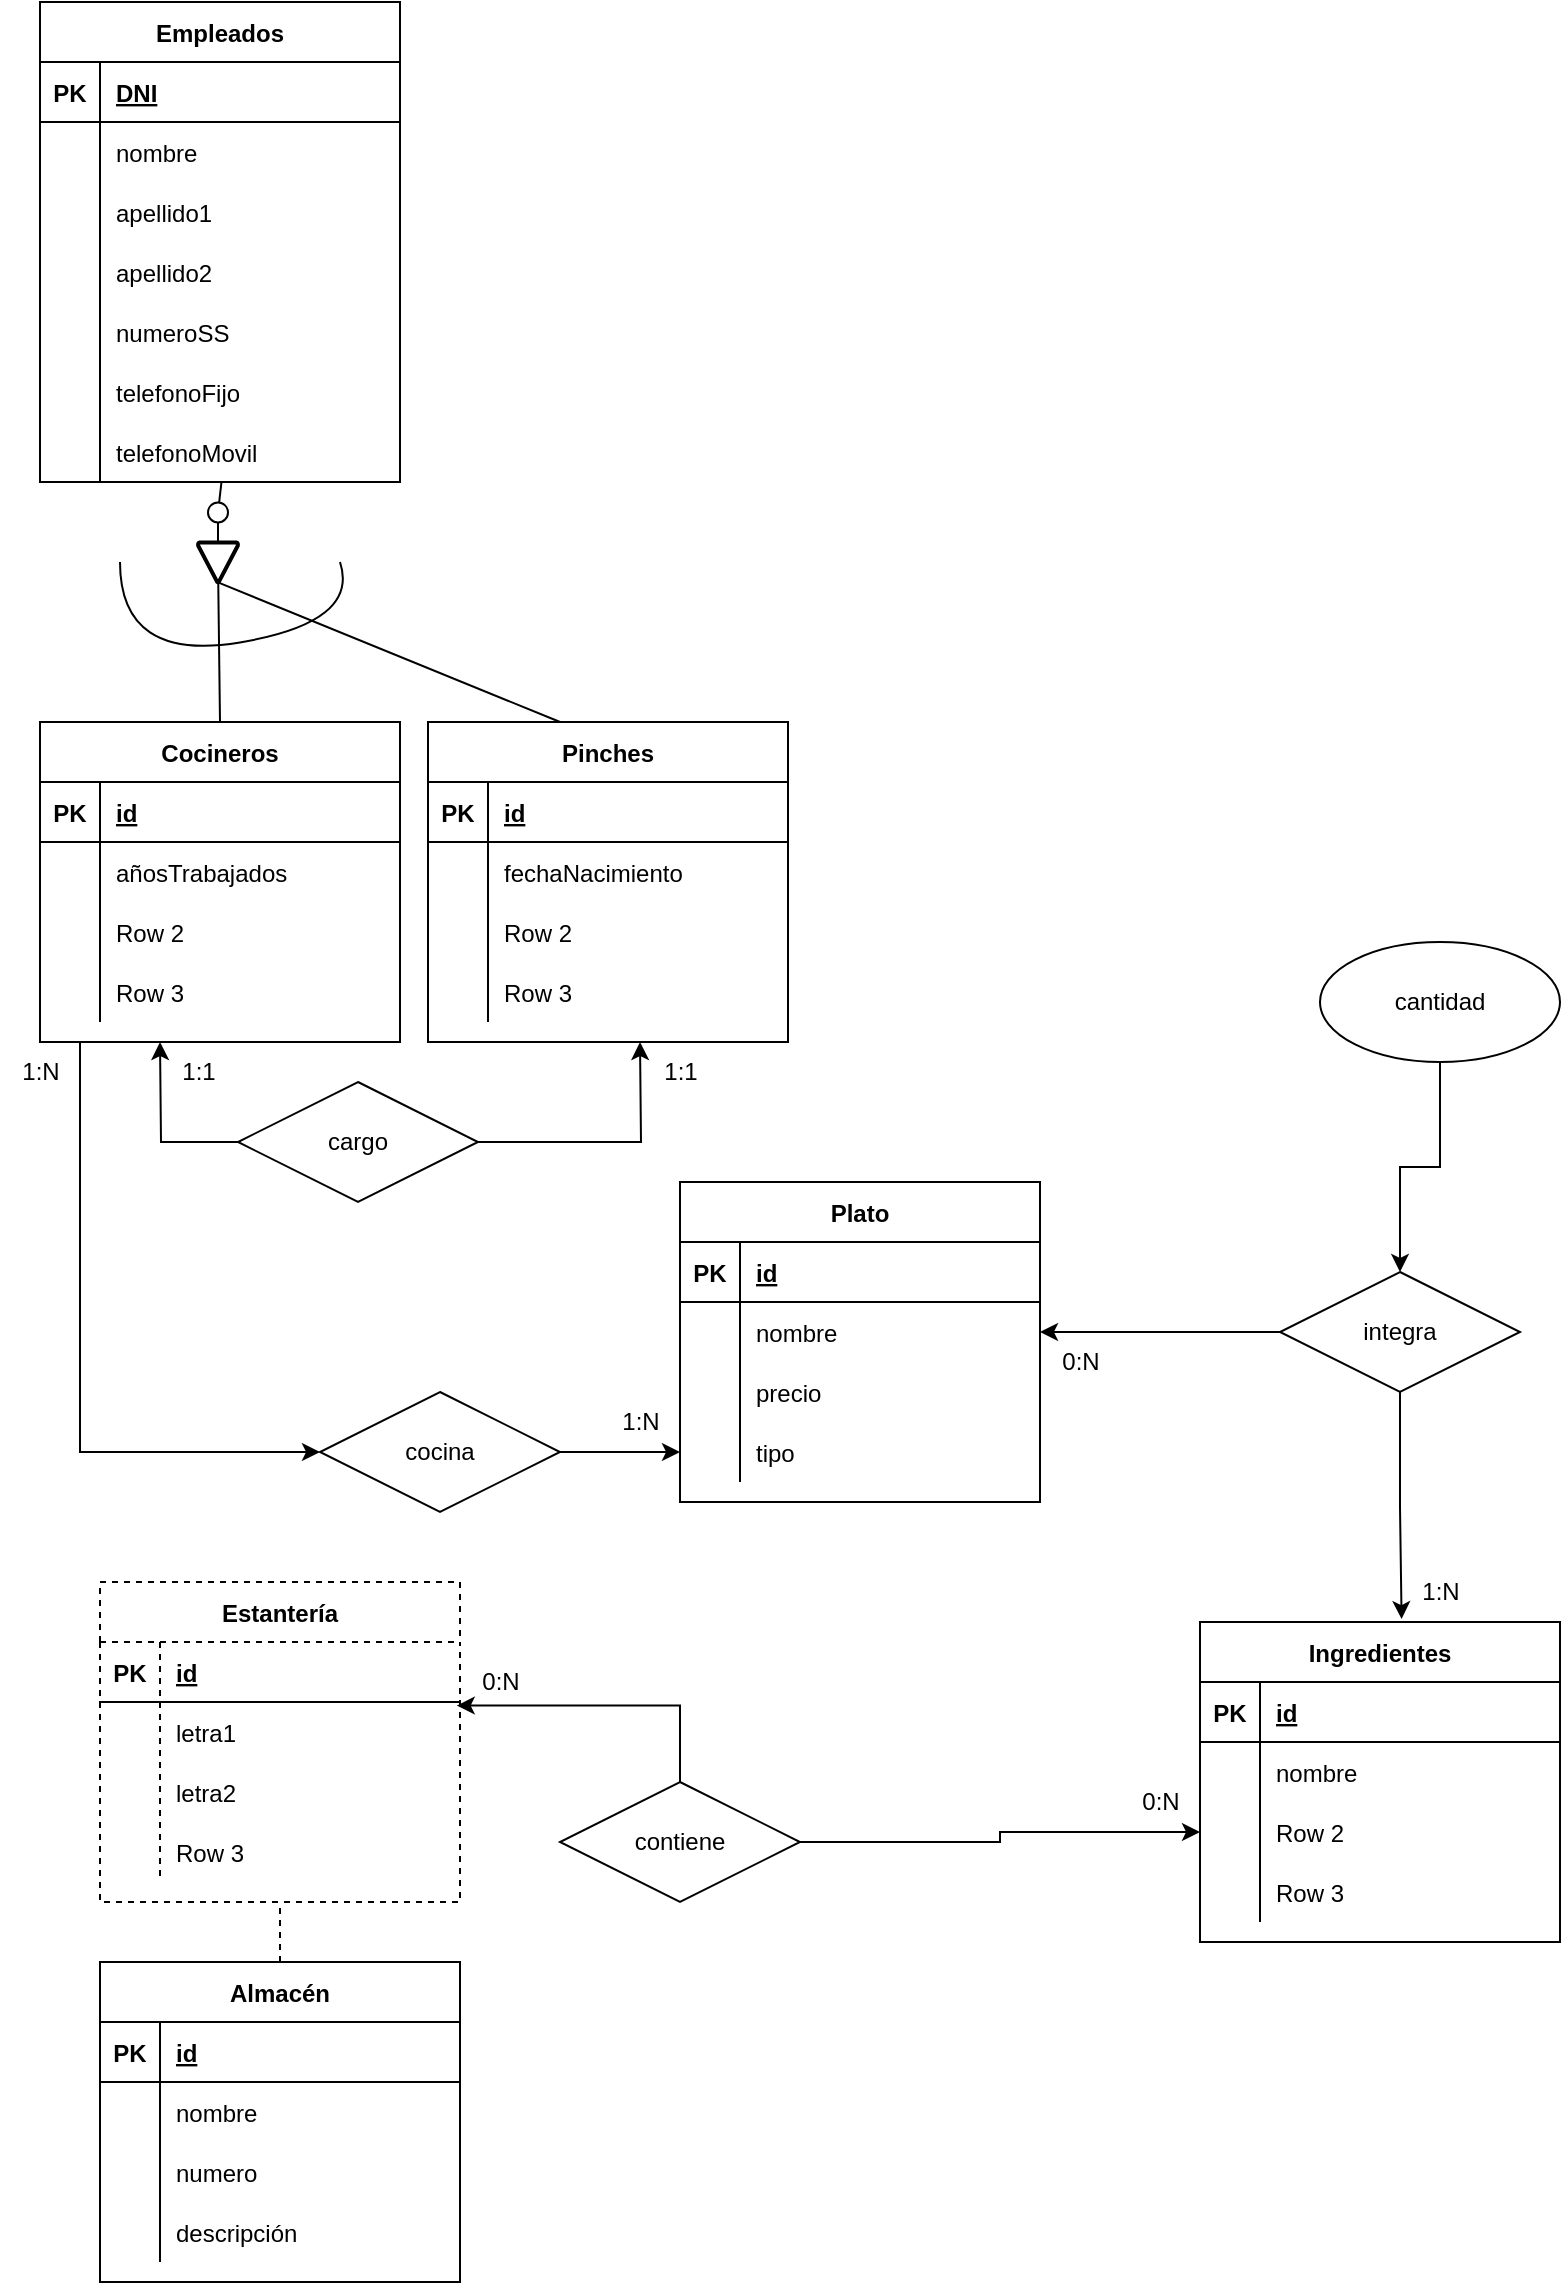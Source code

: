 <mxfile version="20.1.4" type="github">
  <diagram id="JNUq23mcWwgMkD9AV9JE" name="Page-1">
    <mxGraphModel dx="1038" dy="547" grid="1" gridSize="10" guides="1" tooltips="1" connect="1" arrows="1" fold="1" page="1" pageScale="1" pageWidth="827" pageHeight="1169" math="0" shadow="0">
      <root>
        <mxCell id="0" />
        <mxCell id="1" parent="0" />
        <mxCell id="5i1T_YVjCuNyMBabK_Mm-1" value="Empleados" style="shape=table;startSize=30;container=1;collapsible=1;childLayout=tableLayout;fixedRows=1;rowLines=0;fontStyle=1;align=center;resizeLast=1;" vertex="1" parent="1">
          <mxGeometry x="40" y="110" width="180" height="240" as="geometry" />
        </mxCell>
        <mxCell id="5i1T_YVjCuNyMBabK_Mm-2" value="" style="shape=tableRow;horizontal=0;startSize=0;swimlaneHead=0;swimlaneBody=0;fillColor=none;collapsible=0;dropTarget=0;points=[[0,0.5],[1,0.5]];portConstraint=eastwest;top=0;left=0;right=0;bottom=1;" vertex="1" parent="5i1T_YVjCuNyMBabK_Mm-1">
          <mxGeometry y="30" width="180" height="30" as="geometry" />
        </mxCell>
        <mxCell id="5i1T_YVjCuNyMBabK_Mm-3" value="PK" style="shape=partialRectangle;connectable=0;fillColor=none;top=0;left=0;bottom=0;right=0;fontStyle=1;overflow=hidden;" vertex="1" parent="5i1T_YVjCuNyMBabK_Mm-2">
          <mxGeometry width="30" height="30" as="geometry">
            <mxRectangle width="30" height="30" as="alternateBounds" />
          </mxGeometry>
        </mxCell>
        <mxCell id="5i1T_YVjCuNyMBabK_Mm-4" value="DNI" style="shape=partialRectangle;connectable=0;fillColor=none;top=0;left=0;bottom=0;right=0;align=left;spacingLeft=6;fontStyle=5;overflow=hidden;" vertex="1" parent="5i1T_YVjCuNyMBabK_Mm-2">
          <mxGeometry x="30" width="150" height="30" as="geometry">
            <mxRectangle width="150" height="30" as="alternateBounds" />
          </mxGeometry>
        </mxCell>
        <mxCell id="5i1T_YVjCuNyMBabK_Mm-5" value="" style="shape=tableRow;horizontal=0;startSize=0;swimlaneHead=0;swimlaneBody=0;fillColor=none;collapsible=0;dropTarget=0;points=[[0,0.5],[1,0.5]];portConstraint=eastwest;top=0;left=0;right=0;bottom=0;" vertex="1" parent="5i1T_YVjCuNyMBabK_Mm-1">
          <mxGeometry y="60" width="180" height="30" as="geometry" />
        </mxCell>
        <mxCell id="5i1T_YVjCuNyMBabK_Mm-6" value="" style="shape=partialRectangle;connectable=0;fillColor=none;top=0;left=0;bottom=0;right=0;editable=1;overflow=hidden;" vertex="1" parent="5i1T_YVjCuNyMBabK_Mm-5">
          <mxGeometry width="30" height="30" as="geometry">
            <mxRectangle width="30" height="30" as="alternateBounds" />
          </mxGeometry>
        </mxCell>
        <mxCell id="5i1T_YVjCuNyMBabK_Mm-7" value="nombre" style="shape=partialRectangle;connectable=0;fillColor=none;top=0;left=0;bottom=0;right=0;align=left;spacingLeft=6;overflow=hidden;" vertex="1" parent="5i1T_YVjCuNyMBabK_Mm-5">
          <mxGeometry x="30" width="150" height="30" as="geometry">
            <mxRectangle width="150" height="30" as="alternateBounds" />
          </mxGeometry>
        </mxCell>
        <mxCell id="5i1T_YVjCuNyMBabK_Mm-8" value="" style="shape=tableRow;horizontal=0;startSize=0;swimlaneHead=0;swimlaneBody=0;fillColor=none;collapsible=0;dropTarget=0;points=[[0,0.5],[1,0.5]];portConstraint=eastwest;top=0;left=0;right=0;bottom=0;" vertex="1" parent="5i1T_YVjCuNyMBabK_Mm-1">
          <mxGeometry y="90" width="180" height="30" as="geometry" />
        </mxCell>
        <mxCell id="5i1T_YVjCuNyMBabK_Mm-9" value="" style="shape=partialRectangle;connectable=0;fillColor=none;top=0;left=0;bottom=0;right=0;editable=1;overflow=hidden;" vertex="1" parent="5i1T_YVjCuNyMBabK_Mm-8">
          <mxGeometry width="30" height="30" as="geometry">
            <mxRectangle width="30" height="30" as="alternateBounds" />
          </mxGeometry>
        </mxCell>
        <mxCell id="5i1T_YVjCuNyMBabK_Mm-10" value="apellido1" style="shape=partialRectangle;connectable=0;fillColor=none;top=0;left=0;bottom=0;right=0;align=left;spacingLeft=6;overflow=hidden;" vertex="1" parent="5i1T_YVjCuNyMBabK_Mm-8">
          <mxGeometry x="30" width="150" height="30" as="geometry">
            <mxRectangle width="150" height="30" as="alternateBounds" />
          </mxGeometry>
        </mxCell>
        <mxCell id="5i1T_YVjCuNyMBabK_Mm-11" value="" style="shape=tableRow;horizontal=0;startSize=0;swimlaneHead=0;swimlaneBody=0;fillColor=none;collapsible=0;dropTarget=0;points=[[0,0.5],[1,0.5]];portConstraint=eastwest;top=0;left=0;right=0;bottom=0;" vertex="1" parent="5i1T_YVjCuNyMBabK_Mm-1">
          <mxGeometry y="120" width="180" height="30" as="geometry" />
        </mxCell>
        <mxCell id="5i1T_YVjCuNyMBabK_Mm-12" value="" style="shape=partialRectangle;connectable=0;fillColor=none;top=0;left=0;bottom=0;right=0;editable=1;overflow=hidden;" vertex="1" parent="5i1T_YVjCuNyMBabK_Mm-11">
          <mxGeometry width="30" height="30" as="geometry">
            <mxRectangle width="30" height="30" as="alternateBounds" />
          </mxGeometry>
        </mxCell>
        <mxCell id="5i1T_YVjCuNyMBabK_Mm-13" value="apellido2" style="shape=partialRectangle;connectable=0;fillColor=none;top=0;left=0;bottom=0;right=0;align=left;spacingLeft=6;overflow=hidden;" vertex="1" parent="5i1T_YVjCuNyMBabK_Mm-11">
          <mxGeometry x="30" width="150" height="30" as="geometry">
            <mxRectangle width="150" height="30" as="alternateBounds" />
          </mxGeometry>
        </mxCell>
        <mxCell id="5i1T_YVjCuNyMBabK_Mm-14" value="" style="shape=tableRow;horizontal=0;startSize=0;swimlaneHead=0;swimlaneBody=0;fillColor=none;collapsible=0;dropTarget=0;points=[[0,0.5],[1,0.5]];portConstraint=eastwest;top=0;left=0;right=0;bottom=0;" vertex="1" parent="5i1T_YVjCuNyMBabK_Mm-1">
          <mxGeometry y="150" width="180" height="30" as="geometry" />
        </mxCell>
        <mxCell id="5i1T_YVjCuNyMBabK_Mm-15" value="" style="shape=partialRectangle;connectable=0;fillColor=none;top=0;left=0;bottom=0;right=0;editable=1;overflow=hidden;" vertex="1" parent="5i1T_YVjCuNyMBabK_Mm-14">
          <mxGeometry width="30" height="30" as="geometry">
            <mxRectangle width="30" height="30" as="alternateBounds" />
          </mxGeometry>
        </mxCell>
        <mxCell id="5i1T_YVjCuNyMBabK_Mm-16" value="numeroSS" style="shape=partialRectangle;connectable=0;fillColor=none;top=0;left=0;bottom=0;right=0;align=left;spacingLeft=6;overflow=hidden;" vertex="1" parent="5i1T_YVjCuNyMBabK_Mm-14">
          <mxGeometry x="30" width="150" height="30" as="geometry">
            <mxRectangle width="150" height="30" as="alternateBounds" />
          </mxGeometry>
        </mxCell>
        <mxCell id="5i1T_YVjCuNyMBabK_Mm-17" value="" style="shape=tableRow;horizontal=0;startSize=0;swimlaneHead=0;swimlaneBody=0;fillColor=none;collapsible=0;dropTarget=0;points=[[0,0.5],[1,0.5]];portConstraint=eastwest;top=0;left=0;right=0;bottom=0;" vertex="1" parent="5i1T_YVjCuNyMBabK_Mm-1">
          <mxGeometry y="180" width="180" height="30" as="geometry" />
        </mxCell>
        <mxCell id="5i1T_YVjCuNyMBabK_Mm-18" value="" style="shape=partialRectangle;connectable=0;fillColor=none;top=0;left=0;bottom=0;right=0;editable=1;overflow=hidden;" vertex="1" parent="5i1T_YVjCuNyMBabK_Mm-17">
          <mxGeometry width="30" height="30" as="geometry">
            <mxRectangle width="30" height="30" as="alternateBounds" />
          </mxGeometry>
        </mxCell>
        <mxCell id="5i1T_YVjCuNyMBabK_Mm-19" value="telefonoFijo" style="shape=partialRectangle;connectable=0;fillColor=none;top=0;left=0;bottom=0;right=0;align=left;spacingLeft=6;overflow=hidden;" vertex="1" parent="5i1T_YVjCuNyMBabK_Mm-17">
          <mxGeometry x="30" width="150" height="30" as="geometry">
            <mxRectangle width="150" height="30" as="alternateBounds" />
          </mxGeometry>
        </mxCell>
        <mxCell id="5i1T_YVjCuNyMBabK_Mm-20" value="" style="shape=tableRow;horizontal=0;startSize=0;swimlaneHead=0;swimlaneBody=0;fillColor=none;collapsible=0;dropTarget=0;points=[[0,0.5],[1,0.5]];portConstraint=eastwest;top=0;left=0;right=0;bottom=0;" vertex="1" parent="5i1T_YVjCuNyMBabK_Mm-1">
          <mxGeometry y="210" width="180" height="30" as="geometry" />
        </mxCell>
        <mxCell id="5i1T_YVjCuNyMBabK_Mm-21" value="" style="shape=partialRectangle;connectable=0;fillColor=none;top=0;left=0;bottom=0;right=0;editable=1;overflow=hidden;" vertex="1" parent="5i1T_YVjCuNyMBabK_Mm-20">
          <mxGeometry width="30" height="30" as="geometry">
            <mxRectangle width="30" height="30" as="alternateBounds" />
          </mxGeometry>
        </mxCell>
        <mxCell id="5i1T_YVjCuNyMBabK_Mm-22" value="telefonoMovil" style="shape=partialRectangle;connectable=0;fillColor=none;top=0;left=0;bottom=0;right=0;align=left;spacingLeft=6;overflow=hidden;" vertex="1" parent="5i1T_YVjCuNyMBabK_Mm-20">
          <mxGeometry x="30" width="150" height="30" as="geometry">
            <mxRectangle width="150" height="30" as="alternateBounds" />
          </mxGeometry>
        </mxCell>
        <mxCell id="5i1T_YVjCuNyMBabK_Mm-126" style="edgeStyle=orthogonalEdgeStyle;rounded=0;orthogonalLoop=1;jettySize=auto;html=1;entryX=0;entryY=0.5;entryDx=0;entryDy=0;" edge="1" parent="1" source="5i1T_YVjCuNyMBabK_Mm-23" target="5i1T_YVjCuNyMBabK_Mm-127">
          <mxGeometry relative="1" as="geometry">
            <mxPoint x="150" y="850" as="targetPoint" />
            <Array as="points">
              <mxPoint x="60" y="835" />
            </Array>
          </mxGeometry>
        </mxCell>
        <mxCell id="5i1T_YVjCuNyMBabK_Mm-23" value="Cocineros" style="shape=table;startSize=30;container=1;collapsible=1;childLayout=tableLayout;fixedRows=1;rowLines=0;fontStyle=1;align=center;resizeLast=1;" vertex="1" parent="1">
          <mxGeometry x="40" y="470" width="180" height="160" as="geometry" />
        </mxCell>
        <mxCell id="5i1T_YVjCuNyMBabK_Mm-24" value="" style="shape=tableRow;horizontal=0;startSize=0;swimlaneHead=0;swimlaneBody=0;fillColor=none;collapsible=0;dropTarget=0;points=[[0,0.5],[1,0.5]];portConstraint=eastwest;top=0;left=0;right=0;bottom=1;" vertex="1" parent="5i1T_YVjCuNyMBabK_Mm-23">
          <mxGeometry y="30" width="180" height="30" as="geometry" />
        </mxCell>
        <mxCell id="5i1T_YVjCuNyMBabK_Mm-25" value="PK" style="shape=partialRectangle;connectable=0;fillColor=none;top=0;left=0;bottom=0;right=0;fontStyle=1;overflow=hidden;" vertex="1" parent="5i1T_YVjCuNyMBabK_Mm-24">
          <mxGeometry width="30" height="30" as="geometry">
            <mxRectangle width="30" height="30" as="alternateBounds" />
          </mxGeometry>
        </mxCell>
        <mxCell id="5i1T_YVjCuNyMBabK_Mm-26" value="id" style="shape=partialRectangle;connectable=0;fillColor=none;top=0;left=0;bottom=0;right=0;align=left;spacingLeft=6;fontStyle=5;overflow=hidden;" vertex="1" parent="5i1T_YVjCuNyMBabK_Mm-24">
          <mxGeometry x="30" width="150" height="30" as="geometry">
            <mxRectangle width="150" height="30" as="alternateBounds" />
          </mxGeometry>
        </mxCell>
        <mxCell id="5i1T_YVjCuNyMBabK_Mm-27" value="" style="shape=tableRow;horizontal=0;startSize=0;swimlaneHead=0;swimlaneBody=0;fillColor=none;collapsible=0;dropTarget=0;points=[[0,0.5],[1,0.5]];portConstraint=eastwest;top=0;left=0;right=0;bottom=0;" vertex="1" parent="5i1T_YVjCuNyMBabK_Mm-23">
          <mxGeometry y="60" width="180" height="30" as="geometry" />
        </mxCell>
        <mxCell id="5i1T_YVjCuNyMBabK_Mm-28" value="" style="shape=partialRectangle;connectable=0;fillColor=none;top=0;left=0;bottom=0;right=0;editable=1;overflow=hidden;" vertex="1" parent="5i1T_YVjCuNyMBabK_Mm-27">
          <mxGeometry width="30" height="30" as="geometry">
            <mxRectangle width="30" height="30" as="alternateBounds" />
          </mxGeometry>
        </mxCell>
        <mxCell id="5i1T_YVjCuNyMBabK_Mm-29" value="añosTrabajados" style="shape=partialRectangle;connectable=0;fillColor=none;top=0;left=0;bottom=0;right=0;align=left;spacingLeft=6;overflow=hidden;" vertex="1" parent="5i1T_YVjCuNyMBabK_Mm-27">
          <mxGeometry x="30" width="150" height="30" as="geometry">
            <mxRectangle width="150" height="30" as="alternateBounds" />
          </mxGeometry>
        </mxCell>
        <mxCell id="5i1T_YVjCuNyMBabK_Mm-30" value="" style="shape=tableRow;horizontal=0;startSize=0;swimlaneHead=0;swimlaneBody=0;fillColor=none;collapsible=0;dropTarget=0;points=[[0,0.5],[1,0.5]];portConstraint=eastwest;top=0;left=0;right=0;bottom=0;" vertex="1" parent="5i1T_YVjCuNyMBabK_Mm-23">
          <mxGeometry y="90" width="180" height="30" as="geometry" />
        </mxCell>
        <mxCell id="5i1T_YVjCuNyMBabK_Mm-31" value="" style="shape=partialRectangle;connectable=0;fillColor=none;top=0;left=0;bottom=0;right=0;editable=1;overflow=hidden;" vertex="1" parent="5i1T_YVjCuNyMBabK_Mm-30">
          <mxGeometry width="30" height="30" as="geometry">
            <mxRectangle width="30" height="30" as="alternateBounds" />
          </mxGeometry>
        </mxCell>
        <mxCell id="5i1T_YVjCuNyMBabK_Mm-32" value="Row 2" style="shape=partialRectangle;connectable=0;fillColor=none;top=0;left=0;bottom=0;right=0;align=left;spacingLeft=6;overflow=hidden;" vertex="1" parent="5i1T_YVjCuNyMBabK_Mm-30">
          <mxGeometry x="30" width="150" height="30" as="geometry">
            <mxRectangle width="150" height="30" as="alternateBounds" />
          </mxGeometry>
        </mxCell>
        <mxCell id="5i1T_YVjCuNyMBabK_Mm-33" value="" style="shape=tableRow;horizontal=0;startSize=0;swimlaneHead=0;swimlaneBody=0;fillColor=none;collapsible=0;dropTarget=0;points=[[0,0.5],[1,0.5]];portConstraint=eastwest;top=0;left=0;right=0;bottom=0;" vertex="1" parent="5i1T_YVjCuNyMBabK_Mm-23">
          <mxGeometry y="120" width="180" height="30" as="geometry" />
        </mxCell>
        <mxCell id="5i1T_YVjCuNyMBabK_Mm-34" value="" style="shape=partialRectangle;connectable=0;fillColor=none;top=0;left=0;bottom=0;right=0;editable=1;overflow=hidden;" vertex="1" parent="5i1T_YVjCuNyMBabK_Mm-33">
          <mxGeometry width="30" height="30" as="geometry">
            <mxRectangle width="30" height="30" as="alternateBounds" />
          </mxGeometry>
        </mxCell>
        <mxCell id="5i1T_YVjCuNyMBabK_Mm-35" value="Row 3" style="shape=partialRectangle;connectable=0;fillColor=none;top=0;left=0;bottom=0;right=0;align=left;spacingLeft=6;overflow=hidden;" vertex="1" parent="5i1T_YVjCuNyMBabK_Mm-33">
          <mxGeometry x="30" width="150" height="30" as="geometry">
            <mxRectangle width="150" height="30" as="alternateBounds" />
          </mxGeometry>
        </mxCell>
        <mxCell id="5i1T_YVjCuNyMBabK_Mm-36" value="Pinches" style="shape=table;startSize=30;container=1;collapsible=1;childLayout=tableLayout;fixedRows=1;rowLines=0;fontStyle=1;align=center;resizeLast=1;" vertex="1" parent="1">
          <mxGeometry x="234" y="470" width="180" height="160" as="geometry" />
        </mxCell>
        <mxCell id="5i1T_YVjCuNyMBabK_Mm-37" value="" style="shape=tableRow;horizontal=0;startSize=0;swimlaneHead=0;swimlaneBody=0;fillColor=none;collapsible=0;dropTarget=0;points=[[0,0.5],[1,0.5]];portConstraint=eastwest;top=0;left=0;right=0;bottom=1;" vertex="1" parent="5i1T_YVjCuNyMBabK_Mm-36">
          <mxGeometry y="30" width="180" height="30" as="geometry" />
        </mxCell>
        <mxCell id="5i1T_YVjCuNyMBabK_Mm-38" value="PK" style="shape=partialRectangle;connectable=0;fillColor=none;top=0;left=0;bottom=0;right=0;fontStyle=1;overflow=hidden;" vertex="1" parent="5i1T_YVjCuNyMBabK_Mm-37">
          <mxGeometry width="30" height="30" as="geometry">
            <mxRectangle width="30" height="30" as="alternateBounds" />
          </mxGeometry>
        </mxCell>
        <mxCell id="5i1T_YVjCuNyMBabK_Mm-39" value="id" style="shape=partialRectangle;connectable=0;fillColor=none;top=0;left=0;bottom=0;right=0;align=left;spacingLeft=6;fontStyle=5;overflow=hidden;" vertex="1" parent="5i1T_YVjCuNyMBabK_Mm-37">
          <mxGeometry x="30" width="150" height="30" as="geometry">
            <mxRectangle width="150" height="30" as="alternateBounds" />
          </mxGeometry>
        </mxCell>
        <mxCell id="5i1T_YVjCuNyMBabK_Mm-40" value="" style="shape=tableRow;horizontal=0;startSize=0;swimlaneHead=0;swimlaneBody=0;fillColor=none;collapsible=0;dropTarget=0;points=[[0,0.5],[1,0.5]];portConstraint=eastwest;top=0;left=0;right=0;bottom=0;" vertex="1" parent="5i1T_YVjCuNyMBabK_Mm-36">
          <mxGeometry y="60" width="180" height="30" as="geometry" />
        </mxCell>
        <mxCell id="5i1T_YVjCuNyMBabK_Mm-41" value="" style="shape=partialRectangle;connectable=0;fillColor=none;top=0;left=0;bottom=0;right=0;editable=1;overflow=hidden;" vertex="1" parent="5i1T_YVjCuNyMBabK_Mm-40">
          <mxGeometry width="30" height="30" as="geometry">
            <mxRectangle width="30" height="30" as="alternateBounds" />
          </mxGeometry>
        </mxCell>
        <mxCell id="5i1T_YVjCuNyMBabK_Mm-42" value="fechaNacimiento" style="shape=partialRectangle;connectable=0;fillColor=none;top=0;left=0;bottom=0;right=0;align=left;spacingLeft=6;overflow=hidden;" vertex="1" parent="5i1T_YVjCuNyMBabK_Mm-40">
          <mxGeometry x="30" width="150" height="30" as="geometry">
            <mxRectangle width="150" height="30" as="alternateBounds" />
          </mxGeometry>
        </mxCell>
        <mxCell id="5i1T_YVjCuNyMBabK_Mm-43" value="" style="shape=tableRow;horizontal=0;startSize=0;swimlaneHead=0;swimlaneBody=0;fillColor=none;collapsible=0;dropTarget=0;points=[[0,0.5],[1,0.5]];portConstraint=eastwest;top=0;left=0;right=0;bottom=0;" vertex="1" parent="5i1T_YVjCuNyMBabK_Mm-36">
          <mxGeometry y="90" width="180" height="30" as="geometry" />
        </mxCell>
        <mxCell id="5i1T_YVjCuNyMBabK_Mm-44" value="" style="shape=partialRectangle;connectable=0;fillColor=none;top=0;left=0;bottom=0;right=0;editable=1;overflow=hidden;" vertex="1" parent="5i1T_YVjCuNyMBabK_Mm-43">
          <mxGeometry width="30" height="30" as="geometry">
            <mxRectangle width="30" height="30" as="alternateBounds" />
          </mxGeometry>
        </mxCell>
        <mxCell id="5i1T_YVjCuNyMBabK_Mm-45" value="Row 2" style="shape=partialRectangle;connectable=0;fillColor=none;top=0;left=0;bottom=0;right=0;align=left;spacingLeft=6;overflow=hidden;" vertex="1" parent="5i1T_YVjCuNyMBabK_Mm-43">
          <mxGeometry x="30" width="150" height="30" as="geometry">
            <mxRectangle width="150" height="30" as="alternateBounds" />
          </mxGeometry>
        </mxCell>
        <mxCell id="5i1T_YVjCuNyMBabK_Mm-46" value="" style="shape=tableRow;horizontal=0;startSize=0;swimlaneHead=0;swimlaneBody=0;fillColor=none;collapsible=0;dropTarget=0;points=[[0,0.5],[1,0.5]];portConstraint=eastwest;top=0;left=0;right=0;bottom=0;" vertex="1" parent="5i1T_YVjCuNyMBabK_Mm-36">
          <mxGeometry y="120" width="180" height="30" as="geometry" />
        </mxCell>
        <mxCell id="5i1T_YVjCuNyMBabK_Mm-47" value="" style="shape=partialRectangle;connectable=0;fillColor=none;top=0;left=0;bottom=0;right=0;editable=1;overflow=hidden;" vertex="1" parent="5i1T_YVjCuNyMBabK_Mm-46">
          <mxGeometry width="30" height="30" as="geometry">
            <mxRectangle width="30" height="30" as="alternateBounds" />
          </mxGeometry>
        </mxCell>
        <mxCell id="5i1T_YVjCuNyMBabK_Mm-48" value="Row 3" style="shape=partialRectangle;connectable=0;fillColor=none;top=0;left=0;bottom=0;right=0;align=left;spacingLeft=6;overflow=hidden;" vertex="1" parent="5i1T_YVjCuNyMBabK_Mm-46">
          <mxGeometry x="30" width="150" height="30" as="geometry">
            <mxRectangle width="150" height="30" as="alternateBounds" />
          </mxGeometry>
        </mxCell>
        <mxCell id="5i1T_YVjCuNyMBabK_Mm-49" value="" style="endArrow=none;html=1;rounded=0;entryX=0.367;entryY=0;entryDx=0;entryDy=0;entryPerimeter=0;exitX=0.5;exitY=1;exitDx=0;exitDy=0;exitPerimeter=0;" edge="1" parent="1" source="5i1T_YVjCuNyMBabK_Mm-56" target="5i1T_YVjCuNyMBabK_Mm-36">
          <mxGeometry relative="1" as="geometry">
            <mxPoint x="130" y="380.21" as="sourcePoint" />
            <mxPoint x="285" y="460.21" as="targetPoint" />
          </mxGeometry>
        </mxCell>
        <mxCell id="5i1T_YVjCuNyMBabK_Mm-50" value="" style="endArrow=none;html=1;rounded=0;startArrow=none;" edge="1" parent="1" source="5i1T_YVjCuNyMBabK_Mm-56">
          <mxGeometry relative="1" as="geometry">
            <mxPoint x="50" y="350.21" as="sourcePoint" />
            <mxPoint x="130" y="380.21" as="targetPoint" />
          </mxGeometry>
        </mxCell>
        <mxCell id="5i1T_YVjCuNyMBabK_Mm-51" value="" style="endArrow=none;html=1;rounded=0;startArrow=none;entryX=0.5;entryY=0;entryDx=0;entryDy=0;" edge="1" parent="1" source="5i1T_YVjCuNyMBabK_Mm-56" target="5i1T_YVjCuNyMBabK_Mm-23">
          <mxGeometry relative="1" as="geometry">
            <mxPoint x="130" y="380.21" as="sourcePoint" />
            <mxPoint x="129.609" y="460.21" as="targetPoint" />
          </mxGeometry>
        </mxCell>
        <mxCell id="5i1T_YVjCuNyMBabK_Mm-52" value="" style="verticalLabelPosition=bottom;verticalAlign=top;html=1;shape=mxgraph.flowchart.on-page_reference;" vertex="1" parent="1">
          <mxGeometry x="124" y="360.21" width="10" height="10" as="geometry" />
        </mxCell>
        <mxCell id="5i1T_YVjCuNyMBabK_Mm-53" value="" style="endArrow=none;html=1;rounded=0;exitX=0.504;exitY=1.007;exitDx=0;exitDy=0;exitPerimeter=0;" edge="1" parent="1" target="5i1T_YVjCuNyMBabK_Mm-52" source="5i1T_YVjCuNyMBabK_Mm-20">
          <mxGeometry relative="1" as="geometry">
            <mxPoint x="132.006" y="350.0" as="sourcePoint" />
            <mxPoint x="130" y="380.21" as="targetPoint" />
          </mxGeometry>
        </mxCell>
        <mxCell id="5i1T_YVjCuNyMBabK_Mm-54" value="" style="endArrow=none;html=1;rounded=0;startArrow=none;" edge="1" parent="1" source="5i1T_YVjCuNyMBabK_Mm-52" target="5i1T_YVjCuNyMBabK_Mm-56">
          <mxGeometry relative="1" as="geometry">
            <mxPoint x="129.2" y="360.21" as="sourcePoint" />
            <mxPoint x="130" y="380.21" as="targetPoint" />
          </mxGeometry>
        </mxCell>
        <mxCell id="5i1T_YVjCuNyMBabK_Mm-55" value="" style="curved=1;endArrow=none;html=1;rounded=0;endFill=0;" edge="1" parent="1">
          <mxGeometry width="50" height="50" relative="1" as="geometry">
            <mxPoint x="80" y="390" as="sourcePoint" />
            <mxPoint x="190" y="390" as="targetPoint" />
            <Array as="points">
              <mxPoint x="80" y="440.21" />
              <mxPoint x="200" y="420.21" />
            </Array>
          </mxGeometry>
        </mxCell>
        <mxCell id="5i1T_YVjCuNyMBabK_Mm-56" value="" style="strokeWidth=2;html=1;shape=mxgraph.flowchart.merge_or_storage;whiteSpace=wrap;" vertex="1" parent="1">
          <mxGeometry x="119" y="380.21" width="20" height="20" as="geometry" />
        </mxCell>
        <mxCell id="5i1T_YVjCuNyMBabK_Mm-57" value="" style="endArrow=none;html=1;rounded=0;" edge="1" parent="1" target="5i1T_YVjCuNyMBabK_Mm-56">
          <mxGeometry relative="1" as="geometry">
            <mxPoint x="130" y="380.21" as="sourcePoint" />
            <mxPoint x="130" y="460.21" as="targetPoint" />
          </mxGeometry>
        </mxCell>
        <mxCell id="5i1T_YVjCuNyMBabK_Mm-58" value="Plato" style="shape=table;startSize=30;container=1;collapsible=1;childLayout=tableLayout;fixedRows=1;rowLines=0;fontStyle=1;align=center;resizeLast=1;" vertex="1" parent="1">
          <mxGeometry x="360" y="700" width="180" height="160" as="geometry" />
        </mxCell>
        <mxCell id="5i1T_YVjCuNyMBabK_Mm-59" value="" style="shape=tableRow;horizontal=0;startSize=0;swimlaneHead=0;swimlaneBody=0;fillColor=none;collapsible=0;dropTarget=0;points=[[0,0.5],[1,0.5]];portConstraint=eastwest;top=0;left=0;right=0;bottom=1;" vertex="1" parent="5i1T_YVjCuNyMBabK_Mm-58">
          <mxGeometry y="30" width="180" height="30" as="geometry" />
        </mxCell>
        <mxCell id="5i1T_YVjCuNyMBabK_Mm-60" value="PK" style="shape=partialRectangle;connectable=0;fillColor=none;top=0;left=0;bottom=0;right=0;fontStyle=1;overflow=hidden;" vertex="1" parent="5i1T_YVjCuNyMBabK_Mm-59">
          <mxGeometry width="30" height="30" as="geometry">
            <mxRectangle width="30" height="30" as="alternateBounds" />
          </mxGeometry>
        </mxCell>
        <mxCell id="5i1T_YVjCuNyMBabK_Mm-61" value="id" style="shape=partialRectangle;connectable=0;fillColor=none;top=0;left=0;bottom=0;right=0;align=left;spacingLeft=6;fontStyle=5;overflow=hidden;" vertex="1" parent="5i1T_YVjCuNyMBabK_Mm-59">
          <mxGeometry x="30" width="150" height="30" as="geometry">
            <mxRectangle width="150" height="30" as="alternateBounds" />
          </mxGeometry>
        </mxCell>
        <mxCell id="5i1T_YVjCuNyMBabK_Mm-62" value="" style="shape=tableRow;horizontal=0;startSize=0;swimlaneHead=0;swimlaneBody=0;fillColor=none;collapsible=0;dropTarget=0;points=[[0,0.5],[1,0.5]];portConstraint=eastwest;top=0;left=0;right=0;bottom=0;" vertex="1" parent="5i1T_YVjCuNyMBabK_Mm-58">
          <mxGeometry y="60" width="180" height="30" as="geometry" />
        </mxCell>
        <mxCell id="5i1T_YVjCuNyMBabK_Mm-63" value="" style="shape=partialRectangle;connectable=0;fillColor=none;top=0;left=0;bottom=0;right=0;editable=1;overflow=hidden;" vertex="1" parent="5i1T_YVjCuNyMBabK_Mm-62">
          <mxGeometry width="30" height="30" as="geometry">
            <mxRectangle width="30" height="30" as="alternateBounds" />
          </mxGeometry>
        </mxCell>
        <mxCell id="5i1T_YVjCuNyMBabK_Mm-64" value="nombre" style="shape=partialRectangle;connectable=0;fillColor=none;top=0;left=0;bottom=0;right=0;align=left;spacingLeft=6;overflow=hidden;" vertex="1" parent="5i1T_YVjCuNyMBabK_Mm-62">
          <mxGeometry x="30" width="150" height="30" as="geometry">
            <mxRectangle width="150" height="30" as="alternateBounds" />
          </mxGeometry>
        </mxCell>
        <mxCell id="5i1T_YVjCuNyMBabK_Mm-65" value="" style="shape=tableRow;horizontal=0;startSize=0;swimlaneHead=0;swimlaneBody=0;fillColor=none;collapsible=0;dropTarget=0;points=[[0,0.5],[1,0.5]];portConstraint=eastwest;top=0;left=0;right=0;bottom=0;" vertex="1" parent="5i1T_YVjCuNyMBabK_Mm-58">
          <mxGeometry y="90" width="180" height="30" as="geometry" />
        </mxCell>
        <mxCell id="5i1T_YVjCuNyMBabK_Mm-66" value="" style="shape=partialRectangle;connectable=0;fillColor=none;top=0;left=0;bottom=0;right=0;editable=1;overflow=hidden;" vertex="1" parent="5i1T_YVjCuNyMBabK_Mm-65">
          <mxGeometry width="30" height="30" as="geometry">
            <mxRectangle width="30" height="30" as="alternateBounds" />
          </mxGeometry>
        </mxCell>
        <mxCell id="5i1T_YVjCuNyMBabK_Mm-67" value="precio" style="shape=partialRectangle;connectable=0;fillColor=none;top=0;left=0;bottom=0;right=0;align=left;spacingLeft=6;overflow=hidden;" vertex="1" parent="5i1T_YVjCuNyMBabK_Mm-65">
          <mxGeometry x="30" width="150" height="30" as="geometry">
            <mxRectangle width="150" height="30" as="alternateBounds" />
          </mxGeometry>
        </mxCell>
        <mxCell id="5i1T_YVjCuNyMBabK_Mm-68" value="" style="shape=tableRow;horizontal=0;startSize=0;swimlaneHead=0;swimlaneBody=0;fillColor=none;collapsible=0;dropTarget=0;points=[[0,0.5],[1,0.5]];portConstraint=eastwest;top=0;left=0;right=0;bottom=0;" vertex="1" parent="5i1T_YVjCuNyMBabK_Mm-58">
          <mxGeometry y="120" width="180" height="30" as="geometry" />
        </mxCell>
        <mxCell id="5i1T_YVjCuNyMBabK_Mm-69" value="" style="shape=partialRectangle;connectable=0;fillColor=none;top=0;left=0;bottom=0;right=0;editable=1;overflow=hidden;" vertex="1" parent="5i1T_YVjCuNyMBabK_Mm-68">
          <mxGeometry width="30" height="30" as="geometry">
            <mxRectangle width="30" height="30" as="alternateBounds" />
          </mxGeometry>
        </mxCell>
        <mxCell id="5i1T_YVjCuNyMBabK_Mm-70" value="tipo" style="shape=partialRectangle;connectable=0;fillColor=none;top=0;left=0;bottom=0;right=0;align=left;spacingLeft=6;overflow=hidden;" vertex="1" parent="5i1T_YVjCuNyMBabK_Mm-68">
          <mxGeometry x="30" width="150" height="30" as="geometry">
            <mxRectangle width="150" height="30" as="alternateBounds" />
          </mxGeometry>
        </mxCell>
        <mxCell id="5i1T_YVjCuNyMBabK_Mm-74" value="Ingredientes" style="shape=table;startSize=30;container=1;collapsible=1;childLayout=tableLayout;fixedRows=1;rowLines=0;fontStyle=1;align=center;resizeLast=1;" vertex="1" parent="1">
          <mxGeometry x="620" y="920" width="180" height="160" as="geometry" />
        </mxCell>
        <mxCell id="5i1T_YVjCuNyMBabK_Mm-75" value="" style="shape=tableRow;horizontal=0;startSize=0;swimlaneHead=0;swimlaneBody=0;fillColor=none;collapsible=0;dropTarget=0;points=[[0,0.5],[1,0.5]];portConstraint=eastwest;top=0;left=0;right=0;bottom=1;" vertex="1" parent="5i1T_YVjCuNyMBabK_Mm-74">
          <mxGeometry y="30" width="180" height="30" as="geometry" />
        </mxCell>
        <mxCell id="5i1T_YVjCuNyMBabK_Mm-76" value="PK" style="shape=partialRectangle;connectable=0;fillColor=none;top=0;left=0;bottom=0;right=0;fontStyle=1;overflow=hidden;" vertex="1" parent="5i1T_YVjCuNyMBabK_Mm-75">
          <mxGeometry width="30" height="30" as="geometry">
            <mxRectangle width="30" height="30" as="alternateBounds" />
          </mxGeometry>
        </mxCell>
        <mxCell id="5i1T_YVjCuNyMBabK_Mm-77" value="id" style="shape=partialRectangle;connectable=0;fillColor=none;top=0;left=0;bottom=0;right=0;align=left;spacingLeft=6;fontStyle=5;overflow=hidden;" vertex="1" parent="5i1T_YVjCuNyMBabK_Mm-75">
          <mxGeometry x="30" width="150" height="30" as="geometry">
            <mxRectangle width="150" height="30" as="alternateBounds" />
          </mxGeometry>
        </mxCell>
        <mxCell id="5i1T_YVjCuNyMBabK_Mm-78" value="" style="shape=tableRow;horizontal=0;startSize=0;swimlaneHead=0;swimlaneBody=0;fillColor=none;collapsible=0;dropTarget=0;points=[[0,0.5],[1,0.5]];portConstraint=eastwest;top=0;left=0;right=0;bottom=0;" vertex="1" parent="5i1T_YVjCuNyMBabK_Mm-74">
          <mxGeometry y="60" width="180" height="30" as="geometry" />
        </mxCell>
        <mxCell id="5i1T_YVjCuNyMBabK_Mm-79" value="" style="shape=partialRectangle;connectable=0;fillColor=none;top=0;left=0;bottom=0;right=0;editable=1;overflow=hidden;" vertex="1" parent="5i1T_YVjCuNyMBabK_Mm-78">
          <mxGeometry width="30" height="30" as="geometry">
            <mxRectangle width="30" height="30" as="alternateBounds" />
          </mxGeometry>
        </mxCell>
        <mxCell id="5i1T_YVjCuNyMBabK_Mm-80" value="nombre" style="shape=partialRectangle;connectable=0;fillColor=none;top=0;left=0;bottom=0;right=0;align=left;spacingLeft=6;overflow=hidden;" vertex="1" parent="5i1T_YVjCuNyMBabK_Mm-78">
          <mxGeometry x="30" width="150" height="30" as="geometry">
            <mxRectangle width="150" height="30" as="alternateBounds" />
          </mxGeometry>
        </mxCell>
        <mxCell id="5i1T_YVjCuNyMBabK_Mm-81" value="" style="shape=tableRow;horizontal=0;startSize=0;swimlaneHead=0;swimlaneBody=0;fillColor=none;collapsible=0;dropTarget=0;points=[[0,0.5],[1,0.5]];portConstraint=eastwest;top=0;left=0;right=0;bottom=0;" vertex="1" parent="5i1T_YVjCuNyMBabK_Mm-74">
          <mxGeometry y="90" width="180" height="30" as="geometry" />
        </mxCell>
        <mxCell id="5i1T_YVjCuNyMBabK_Mm-82" value="" style="shape=partialRectangle;connectable=0;fillColor=none;top=0;left=0;bottom=0;right=0;editable=1;overflow=hidden;" vertex="1" parent="5i1T_YVjCuNyMBabK_Mm-81">
          <mxGeometry width="30" height="30" as="geometry">
            <mxRectangle width="30" height="30" as="alternateBounds" />
          </mxGeometry>
        </mxCell>
        <mxCell id="5i1T_YVjCuNyMBabK_Mm-83" value="Row 2" style="shape=partialRectangle;connectable=0;fillColor=none;top=0;left=0;bottom=0;right=0;align=left;spacingLeft=6;overflow=hidden;" vertex="1" parent="5i1T_YVjCuNyMBabK_Mm-81">
          <mxGeometry x="30" width="150" height="30" as="geometry">
            <mxRectangle width="150" height="30" as="alternateBounds" />
          </mxGeometry>
        </mxCell>
        <mxCell id="5i1T_YVjCuNyMBabK_Mm-84" value="" style="shape=tableRow;horizontal=0;startSize=0;swimlaneHead=0;swimlaneBody=0;fillColor=none;collapsible=0;dropTarget=0;points=[[0,0.5],[1,0.5]];portConstraint=eastwest;top=0;left=0;right=0;bottom=0;" vertex="1" parent="5i1T_YVjCuNyMBabK_Mm-74">
          <mxGeometry y="120" width="180" height="30" as="geometry" />
        </mxCell>
        <mxCell id="5i1T_YVjCuNyMBabK_Mm-85" value="" style="shape=partialRectangle;connectable=0;fillColor=none;top=0;left=0;bottom=0;right=0;editable=1;overflow=hidden;" vertex="1" parent="5i1T_YVjCuNyMBabK_Mm-84">
          <mxGeometry width="30" height="30" as="geometry">
            <mxRectangle width="30" height="30" as="alternateBounds" />
          </mxGeometry>
        </mxCell>
        <mxCell id="5i1T_YVjCuNyMBabK_Mm-86" value="Row 3" style="shape=partialRectangle;connectable=0;fillColor=none;top=0;left=0;bottom=0;right=0;align=left;spacingLeft=6;overflow=hidden;" vertex="1" parent="5i1T_YVjCuNyMBabK_Mm-84">
          <mxGeometry x="30" width="150" height="30" as="geometry">
            <mxRectangle width="150" height="30" as="alternateBounds" />
          </mxGeometry>
        </mxCell>
        <mxCell id="5i1T_YVjCuNyMBabK_Mm-88" style="edgeStyle=orthogonalEdgeStyle;rounded=0;orthogonalLoop=1;jettySize=auto;html=1;entryX=0.56;entryY=-0.009;entryDx=0;entryDy=0;entryPerimeter=0;" edge="1" parent="1" source="5i1T_YVjCuNyMBabK_Mm-87" target="5i1T_YVjCuNyMBabK_Mm-74">
          <mxGeometry relative="1" as="geometry">
            <mxPoint x="720" y="910" as="targetPoint" />
          </mxGeometry>
        </mxCell>
        <mxCell id="5i1T_YVjCuNyMBabK_Mm-89" style="edgeStyle=orthogonalEdgeStyle;rounded=0;orthogonalLoop=1;jettySize=auto;html=1;entryX=1;entryY=0.5;entryDx=0;entryDy=0;" edge="1" parent="1" source="5i1T_YVjCuNyMBabK_Mm-87" target="5i1T_YVjCuNyMBabK_Mm-62">
          <mxGeometry relative="1" as="geometry" />
        </mxCell>
        <mxCell id="5i1T_YVjCuNyMBabK_Mm-87" value="integra" style="shape=rhombus;perimeter=rhombusPerimeter;whiteSpace=wrap;html=1;align=center;" vertex="1" parent="1">
          <mxGeometry x="660" y="745" width="120" height="60" as="geometry" />
        </mxCell>
        <mxCell id="5i1T_YVjCuNyMBabK_Mm-134" style="edgeStyle=orthogonalEdgeStyle;rounded=0;orthogonalLoop=1;jettySize=auto;html=1;" edge="1" parent="1" source="5i1T_YVjCuNyMBabK_Mm-90" target="5i1T_YVjCuNyMBabK_Mm-87">
          <mxGeometry relative="1" as="geometry" />
        </mxCell>
        <mxCell id="5i1T_YVjCuNyMBabK_Mm-90" value="cantidad" style="ellipse;whiteSpace=wrap;html=1;" vertex="1" parent="1">
          <mxGeometry x="680" y="580" width="120" height="60" as="geometry" />
        </mxCell>
        <mxCell id="5i1T_YVjCuNyMBabK_Mm-92" value="Almacén" style="shape=table;startSize=30;container=1;collapsible=1;childLayout=tableLayout;fixedRows=1;rowLines=0;fontStyle=1;align=center;resizeLast=1;" vertex="1" parent="1">
          <mxGeometry x="70" y="1090" width="180" height="160" as="geometry" />
        </mxCell>
        <mxCell id="5i1T_YVjCuNyMBabK_Mm-93" value="" style="shape=tableRow;horizontal=0;startSize=0;swimlaneHead=0;swimlaneBody=0;fillColor=none;collapsible=0;dropTarget=0;points=[[0,0.5],[1,0.5]];portConstraint=eastwest;top=0;left=0;right=0;bottom=1;" vertex="1" parent="5i1T_YVjCuNyMBabK_Mm-92">
          <mxGeometry y="30" width="180" height="30" as="geometry" />
        </mxCell>
        <mxCell id="5i1T_YVjCuNyMBabK_Mm-94" value="PK" style="shape=partialRectangle;connectable=0;fillColor=none;top=0;left=0;bottom=0;right=0;fontStyle=1;overflow=hidden;" vertex="1" parent="5i1T_YVjCuNyMBabK_Mm-93">
          <mxGeometry width="30" height="30" as="geometry">
            <mxRectangle width="30" height="30" as="alternateBounds" />
          </mxGeometry>
        </mxCell>
        <mxCell id="5i1T_YVjCuNyMBabK_Mm-95" value="id" style="shape=partialRectangle;connectable=0;fillColor=none;top=0;left=0;bottom=0;right=0;align=left;spacingLeft=6;fontStyle=5;overflow=hidden;" vertex="1" parent="5i1T_YVjCuNyMBabK_Mm-93">
          <mxGeometry x="30" width="150" height="30" as="geometry">
            <mxRectangle width="150" height="30" as="alternateBounds" />
          </mxGeometry>
        </mxCell>
        <mxCell id="5i1T_YVjCuNyMBabK_Mm-96" value="" style="shape=tableRow;horizontal=0;startSize=0;swimlaneHead=0;swimlaneBody=0;fillColor=none;collapsible=0;dropTarget=0;points=[[0,0.5],[1,0.5]];portConstraint=eastwest;top=0;left=0;right=0;bottom=0;" vertex="1" parent="5i1T_YVjCuNyMBabK_Mm-92">
          <mxGeometry y="60" width="180" height="30" as="geometry" />
        </mxCell>
        <mxCell id="5i1T_YVjCuNyMBabK_Mm-97" value="" style="shape=partialRectangle;connectable=0;fillColor=none;top=0;left=0;bottom=0;right=0;editable=1;overflow=hidden;" vertex="1" parent="5i1T_YVjCuNyMBabK_Mm-96">
          <mxGeometry width="30" height="30" as="geometry">
            <mxRectangle width="30" height="30" as="alternateBounds" />
          </mxGeometry>
        </mxCell>
        <mxCell id="5i1T_YVjCuNyMBabK_Mm-98" value="nombre" style="shape=partialRectangle;connectable=0;fillColor=none;top=0;left=0;bottom=0;right=0;align=left;spacingLeft=6;overflow=hidden;" vertex="1" parent="5i1T_YVjCuNyMBabK_Mm-96">
          <mxGeometry x="30" width="150" height="30" as="geometry">
            <mxRectangle width="150" height="30" as="alternateBounds" />
          </mxGeometry>
        </mxCell>
        <mxCell id="5i1T_YVjCuNyMBabK_Mm-99" value="" style="shape=tableRow;horizontal=0;startSize=0;swimlaneHead=0;swimlaneBody=0;fillColor=none;collapsible=0;dropTarget=0;points=[[0,0.5],[1,0.5]];portConstraint=eastwest;top=0;left=0;right=0;bottom=0;" vertex="1" parent="5i1T_YVjCuNyMBabK_Mm-92">
          <mxGeometry y="90" width="180" height="30" as="geometry" />
        </mxCell>
        <mxCell id="5i1T_YVjCuNyMBabK_Mm-100" value="" style="shape=partialRectangle;connectable=0;fillColor=none;top=0;left=0;bottom=0;right=0;editable=1;overflow=hidden;" vertex="1" parent="5i1T_YVjCuNyMBabK_Mm-99">
          <mxGeometry width="30" height="30" as="geometry">
            <mxRectangle width="30" height="30" as="alternateBounds" />
          </mxGeometry>
        </mxCell>
        <mxCell id="5i1T_YVjCuNyMBabK_Mm-101" value="numero" style="shape=partialRectangle;connectable=0;fillColor=none;top=0;left=0;bottom=0;right=0;align=left;spacingLeft=6;overflow=hidden;" vertex="1" parent="5i1T_YVjCuNyMBabK_Mm-99">
          <mxGeometry x="30" width="150" height="30" as="geometry">
            <mxRectangle width="150" height="30" as="alternateBounds" />
          </mxGeometry>
        </mxCell>
        <mxCell id="5i1T_YVjCuNyMBabK_Mm-102" value="" style="shape=tableRow;horizontal=0;startSize=0;swimlaneHead=0;swimlaneBody=0;fillColor=none;collapsible=0;dropTarget=0;points=[[0,0.5],[1,0.5]];portConstraint=eastwest;top=0;left=0;right=0;bottom=0;" vertex="1" parent="5i1T_YVjCuNyMBabK_Mm-92">
          <mxGeometry y="120" width="180" height="30" as="geometry" />
        </mxCell>
        <mxCell id="5i1T_YVjCuNyMBabK_Mm-103" value="" style="shape=partialRectangle;connectable=0;fillColor=none;top=0;left=0;bottom=0;right=0;editable=1;overflow=hidden;" vertex="1" parent="5i1T_YVjCuNyMBabK_Mm-102">
          <mxGeometry width="30" height="30" as="geometry">
            <mxRectangle width="30" height="30" as="alternateBounds" />
          </mxGeometry>
        </mxCell>
        <mxCell id="5i1T_YVjCuNyMBabK_Mm-104" value="descripción" style="shape=partialRectangle;connectable=0;fillColor=none;top=0;left=0;bottom=0;right=0;align=left;spacingLeft=6;overflow=hidden;" vertex="1" parent="5i1T_YVjCuNyMBabK_Mm-102">
          <mxGeometry x="30" width="150" height="30" as="geometry">
            <mxRectangle width="150" height="30" as="alternateBounds" />
          </mxGeometry>
        </mxCell>
        <mxCell id="5i1T_YVjCuNyMBabK_Mm-105" value="Estantería" style="shape=table;startSize=30;container=1;collapsible=1;childLayout=tableLayout;fixedRows=1;rowLines=0;fontStyle=1;align=center;resizeLast=1;dashed=1;" vertex="1" parent="1">
          <mxGeometry x="70" y="900" width="180" height="160" as="geometry" />
        </mxCell>
        <mxCell id="5i1T_YVjCuNyMBabK_Mm-106" value="" style="shape=tableRow;horizontal=0;startSize=0;swimlaneHead=0;swimlaneBody=0;fillColor=none;collapsible=0;dropTarget=0;points=[[0,0.5],[1,0.5]];portConstraint=eastwest;top=0;left=0;right=0;bottom=1;" vertex="1" parent="5i1T_YVjCuNyMBabK_Mm-105">
          <mxGeometry y="30" width="180" height="30" as="geometry" />
        </mxCell>
        <mxCell id="5i1T_YVjCuNyMBabK_Mm-107" value="PK" style="shape=partialRectangle;connectable=0;fillColor=none;top=0;left=0;bottom=0;right=0;fontStyle=1;overflow=hidden;" vertex="1" parent="5i1T_YVjCuNyMBabK_Mm-106">
          <mxGeometry width="30" height="30" as="geometry">
            <mxRectangle width="30" height="30" as="alternateBounds" />
          </mxGeometry>
        </mxCell>
        <mxCell id="5i1T_YVjCuNyMBabK_Mm-108" value="id" style="shape=partialRectangle;connectable=0;fillColor=none;top=0;left=0;bottom=0;right=0;align=left;spacingLeft=6;fontStyle=5;overflow=hidden;" vertex="1" parent="5i1T_YVjCuNyMBabK_Mm-106">
          <mxGeometry x="30" width="150" height="30" as="geometry">
            <mxRectangle width="150" height="30" as="alternateBounds" />
          </mxGeometry>
        </mxCell>
        <mxCell id="5i1T_YVjCuNyMBabK_Mm-109" value="" style="shape=tableRow;horizontal=0;startSize=0;swimlaneHead=0;swimlaneBody=0;fillColor=none;collapsible=0;dropTarget=0;points=[[0,0.5],[1,0.5]];portConstraint=eastwest;top=0;left=0;right=0;bottom=0;" vertex="1" parent="5i1T_YVjCuNyMBabK_Mm-105">
          <mxGeometry y="60" width="180" height="30" as="geometry" />
        </mxCell>
        <mxCell id="5i1T_YVjCuNyMBabK_Mm-110" value="" style="shape=partialRectangle;connectable=0;fillColor=none;top=0;left=0;bottom=0;right=0;editable=1;overflow=hidden;" vertex="1" parent="5i1T_YVjCuNyMBabK_Mm-109">
          <mxGeometry width="30" height="30" as="geometry">
            <mxRectangle width="30" height="30" as="alternateBounds" />
          </mxGeometry>
        </mxCell>
        <mxCell id="5i1T_YVjCuNyMBabK_Mm-111" value="letra1" style="shape=partialRectangle;connectable=0;fillColor=none;top=0;left=0;bottom=0;right=0;align=left;spacingLeft=6;overflow=hidden;" vertex="1" parent="5i1T_YVjCuNyMBabK_Mm-109">
          <mxGeometry x="30" width="150" height="30" as="geometry">
            <mxRectangle width="150" height="30" as="alternateBounds" />
          </mxGeometry>
        </mxCell>
        <mxCell id="5i1T_YVjCuNyMBabK_Mm-112" value="" style="shape=tableRow;horizontal=0;startSize=0;swimlaneHead=0;swimlaneBody=0;fillColor=none;collapsible=0;dropTarget=0;points=[[0,0.5],[1,0.5]];portConstraint=eastwest;top=0;left=0;right=0;bottom=0;" vertex="1" parent="5i1T_YVjCuNyMBabK_Mm-105">
          <mxGeometry y="90" width="180" height="30" as="geometry" />
        </mxCell>
        <mxCell id="5i1T_YVjCuNyMBabK_Mm-113" value="" style="shape=partialRectangle;connectable=0;fillColor=none;top=0;left=0;bottom=0;right=0;editable=1;overflow=hidden;" vertex="1" parent="5i1T_YVjCuNyMBabK_Mm-112">
          <mxGeometry width="30" height="30" as="geometry">
            <mxRectangle width="30" height="30" as="alternateBounds" />
          </mxGeometry>
        </mxCell>
        <mxCell id="5i1T_YVjCuNyMBabK_Mm-114" value="letra2" style="shape=partialRectangle;connectable=0;fillColor=none;top=0;left=0;bottom=0;right=0;align=left;spacingLeft=6;overflow=hidden;" vertex="1" parent="5i1T_YVjCuNyMBabK_Mm-112">
          <mxGeometry x="30" width="150" height="30" as="geometry">
            <mxRectangle width="150" height="30" as="alternateBounds" />
          </mxGeometry>
        </mxCell>
        <mxCell id="5i1T_YVjCuNyMBabK_Mm-115" value="" style="shape=tableRow;horizontal=0;startSize=0;swimlaneHead=0;swimlaneBody=0;fillColor=none;collapsible=0;dropTarget=0;points=[[0,0.5],[1,0.5]];portConstraint=eastwest;top=0;left=0;right=0;bottom=0;" vertex="1" parent="5i1T_YVjCuNyMBabK_Mm-105">
          <mxGeometry y="120" width="180" height="30" as="geometry" />
        </mxCell>
        <mxCell id="5i1T_YVjCuNyMBabK_Mm-116" value="" style="shape=partialRectangle;connectable=0;fillColor=none;top=0;left=0;bottom=0;right=0;editable=1;overflow=hidden;" vertex="1" parent="5i1T_YVjCuNyMBabK_Mm-115">
          <mxGeometry width="30" height="30" as="geometry">
            <mxRectangle width="30" height="30" as="alternateBounds" />
          </mxGeometry>
        </mxCell>
        <mxCell id="5i1T_YVjCuNyMBabK_Mm-117" value="Row 3" style="shape=partialRectangle;connectable=0;fillColor=none;top=0;left=0;bottom=0;right=0;align=left;spacingLeft=6;overflow=hidden;" vertex="1" parent="5i1T_YVjCuNyMBabK_Mm-115">
          <mxGeometry x="30" width="150" height="30" as="geometry">
            <mxRectangle width="150" height="30" as="alternateBounds" />
          </mxGeometry>
        </mxCell>
        <mxCell id="5i1T_YVjCuNyMBabK_Mm-118" value="" style="endArrow=none;html=1;rounded=0;exitX=0.5;exitY=0;exitDx=0;exitDy=0;entryX=0.5;entryY=1;entryDx=0;entryDy=0;dashed=1;" edge="1" parent="1" source="5i1T_YVjCuNyMBabK_Mm-92" target="5i1T_YVjCuNyMBabK_Mm-105">
          <mxGeometry relative="1" as="geometry">
            <mxPoint x="360" y="1290" as="sourcePoint" />
            <mxPoint x="520" y="1290" as="targetPoint" />
          </mxGeometry>
        </mxCell>
        <mxCell id="5i1T_YVjCuNyMBabK_Mm-121" style="edgeStyle=orthogonalEdgeStyle;rounded=0;orthogonalLoop=1;jettySize=auto;html=1;" edge="1" parent="1" source="5i1T_YVjCuNyMBabK_Mm-119">
          <mxGeometry relative="1" as="geometry">
            <mxPoint x="340" y="630" as="targetPoint" />
          </mxGeometry>
        </mxCell>
        <mxCell id="5i1T_YVjCuNyMBabK_Mm-122" style="edgeStyle=orthogonalEdgeStyle;rounded=0;orthogonalLoop=1;jettySize=auto;html=1;" edge="1" parent="1" source="5i1T_YVjCuNyMBabK_Mm-119">
          <mxGeometry relative="1" as="geometry">
            <mxPoint x="100" y="630" as="targetPoint" />
          </mxGeometry>
        </mxCell>
        <mxCell id="5i1T_YVjCuNyMBabK_Mm-119" value="cargo" style="shape=rhombus;perimeter=rhombusPerimeter;whiteSpace=wrap;html=1;align=center;" vertex="1" parent="1">
          <mxGeometry x="139" y="650" width="120" height="60" as="geometry" />
        </mxCell>
        <mxCell id="5i1T_YVjCuNyMBabK_Mm-125" style="edgeStyle=orthogonalEdgeStyle;rounded=0;orthogonalLoop=1;jettySize=auto;html=1;entryX=0;entryY=0.5;entryDx=0;entryDy=0;" edge="1" parent="1" source="5i1T_YVjCuNyMBabK_Mm-123" target="5i1T_YVjCuNyMBabK_Mm-81">
          <mxGeometry relative="1" as="geometry" />
        </mxCell>
        <mxCell id="5i1T_YVjCuNyMBabK_Mm-129" style="edgeStyle=orthogonalEdgeStyle;rounded=0;orthogonalLoop=1;jettySize=auto;html=1;entryX=0.991;entryY=0.06;entryDx=0;entryDy=0;entryPerimeter=0;" edge="1" parent="1" source="5i1T_YVjCuNyMBabK_Mm-123" target="5i1T_YVjCuNyMBabK_Mm-109">
          <mxGeometry relative="1" as="geometry" />
        </mxCell>
        <mxCell id="5i1T_YVjCuNyMBabK_Mm-123" value="contiene" style="shape=rhombus;perimeter=rhombusPerimeter;whiteSpace=wrap;html=1;align=center;" vertex="1" parent="1">
          <mxGeometry x="300" y="1000" width="120" height="60" as="geometry" />
        </mxCell>
        <mxCell id="5i1T_YVjCuNyMBabK_Mm-128" style="edgeStyle=orthogonalEdgeStyle;rounded=0;orthogonalLoop=1;jettySize=auto;html=1;entryX=0;entryY=0.5;entryDx=0;entryDy=0;" edge="1" parent="1" source="5i1T_YVjCuNyMBabK_Mm-127" target="5i1T_YVjCuNyMBabK_Mm-68">
          <mxGeometry relative="1" as="geometry" />
        </mxCell>
        <mxCell id="5i1T_YVjCuNyMBabK_Mm-127" value="cocina" style="shape=rhombus;perimeter=rhombusPerimeter;whiteSpace=wrap;html=1;align=center;" vertex="1" parent="1">
          <mxGeometry x="180" y="805" width="120" height="60" as="geometry" />
        </mxCell>
        <mxCell id="5i1T_YVjCuNyMBabK_Mm-130" value="1:1" style="text;html=1;align=center;verticalAlign=middle;resizable=0;points=[];autosize=1;strokeColor=none;fillColor=none;" vertex="1" parent="1">
          <mxGeometry x="99" y="630" width="40" height="30" as="geometry" />
        </mxCell>
        <mxCell id="5i1T_YVjCuNyMBabK_Mm-131" value="1:1" style="text;html=1;align=center;verticalAlign=middle;resizable=0;points=[];autosize=1;strokeColor=none;fillColor=none;" vertex="1" parent="1">
          <mxGeometry x="340" y="630" width="40" height="30" as="geometry" />
        </mxCell>
        <mxCell id="5i1T_YVjCuNyMBabK_Mm-132" value="1:N" style="text;html=1;align=center;verticalAlign=middle;resizable=0;points=[];autosize=1;strokeColor=none;fillColor=none;" vertex="1" parent="1">
          <mxGeometry x="320" y="805" width="40" height="30" as="geometry" />
        </mxCell>
        <mxCell id="5i1T_YVjCuNyMBabK_Mm-133" value="1:N" style="text;html=1;align=center;verticalAlign=middle;resizable=0;points=[];autosize=1;strokeColor=none;fillColor=none;" vertex="1" parent="1">
          <mxGeometry x="20" y="630" width="40" height="30" as="geometry" />
        </mxCell>
        <mxCell id="5i1T_YVjCuNyMBabK_Mm-135" value="1:N" style="text;html=1;align=center;verticalAlign=middle;resizable=0;points=[];autosize=1;strokeColor=none;fillColor=none;" vertex="1" parent="1">
          <mxGeometry x="720" y="890" width="40" height="30" as="geometry" />
        </mxCell>
        <mxCell id="5i1T_YVjCuNyMBabK_Mm-136" value="0:N" style="text;html=1;align=center;verticalAlign=middle;resizable=0;points=[];autosize=1;strokeColor=none;fillColor=none;" vertex="1" parent="1">
          <mxGeometry x="540" y="775" width="40" height="30" as="geometry" />
        </mxCell>
        <mxCell id="5i1T_YVjCuNyMBabK_Mm-137" value="0:N" style="text;html=1;align=center;verticalAlign=middle;resizable=0;points=[];autosize=1;strokeColor=none;fillColor=none;" vertex="1" parent="1">
          <mxGeometry x="580" y="995" width="40" height="30" as="geometry" />
        </mxCell>
        <mxCell id="5i1T_YVjCuNyMBabK_Mm-138" value="0:N" style="text;html=1;align=center;verticalAlign=middle;resizable=0;points=[];autosize=1;strokeColor=none;fillColor=none;" vertex="1" parent="1">
          <mxGeometry x="250" y="935" width="40" height="30" as="geometry" />
        </mxCell>
      </root>
    </mxGraphModel>
  </diagram>
</mxfile>
